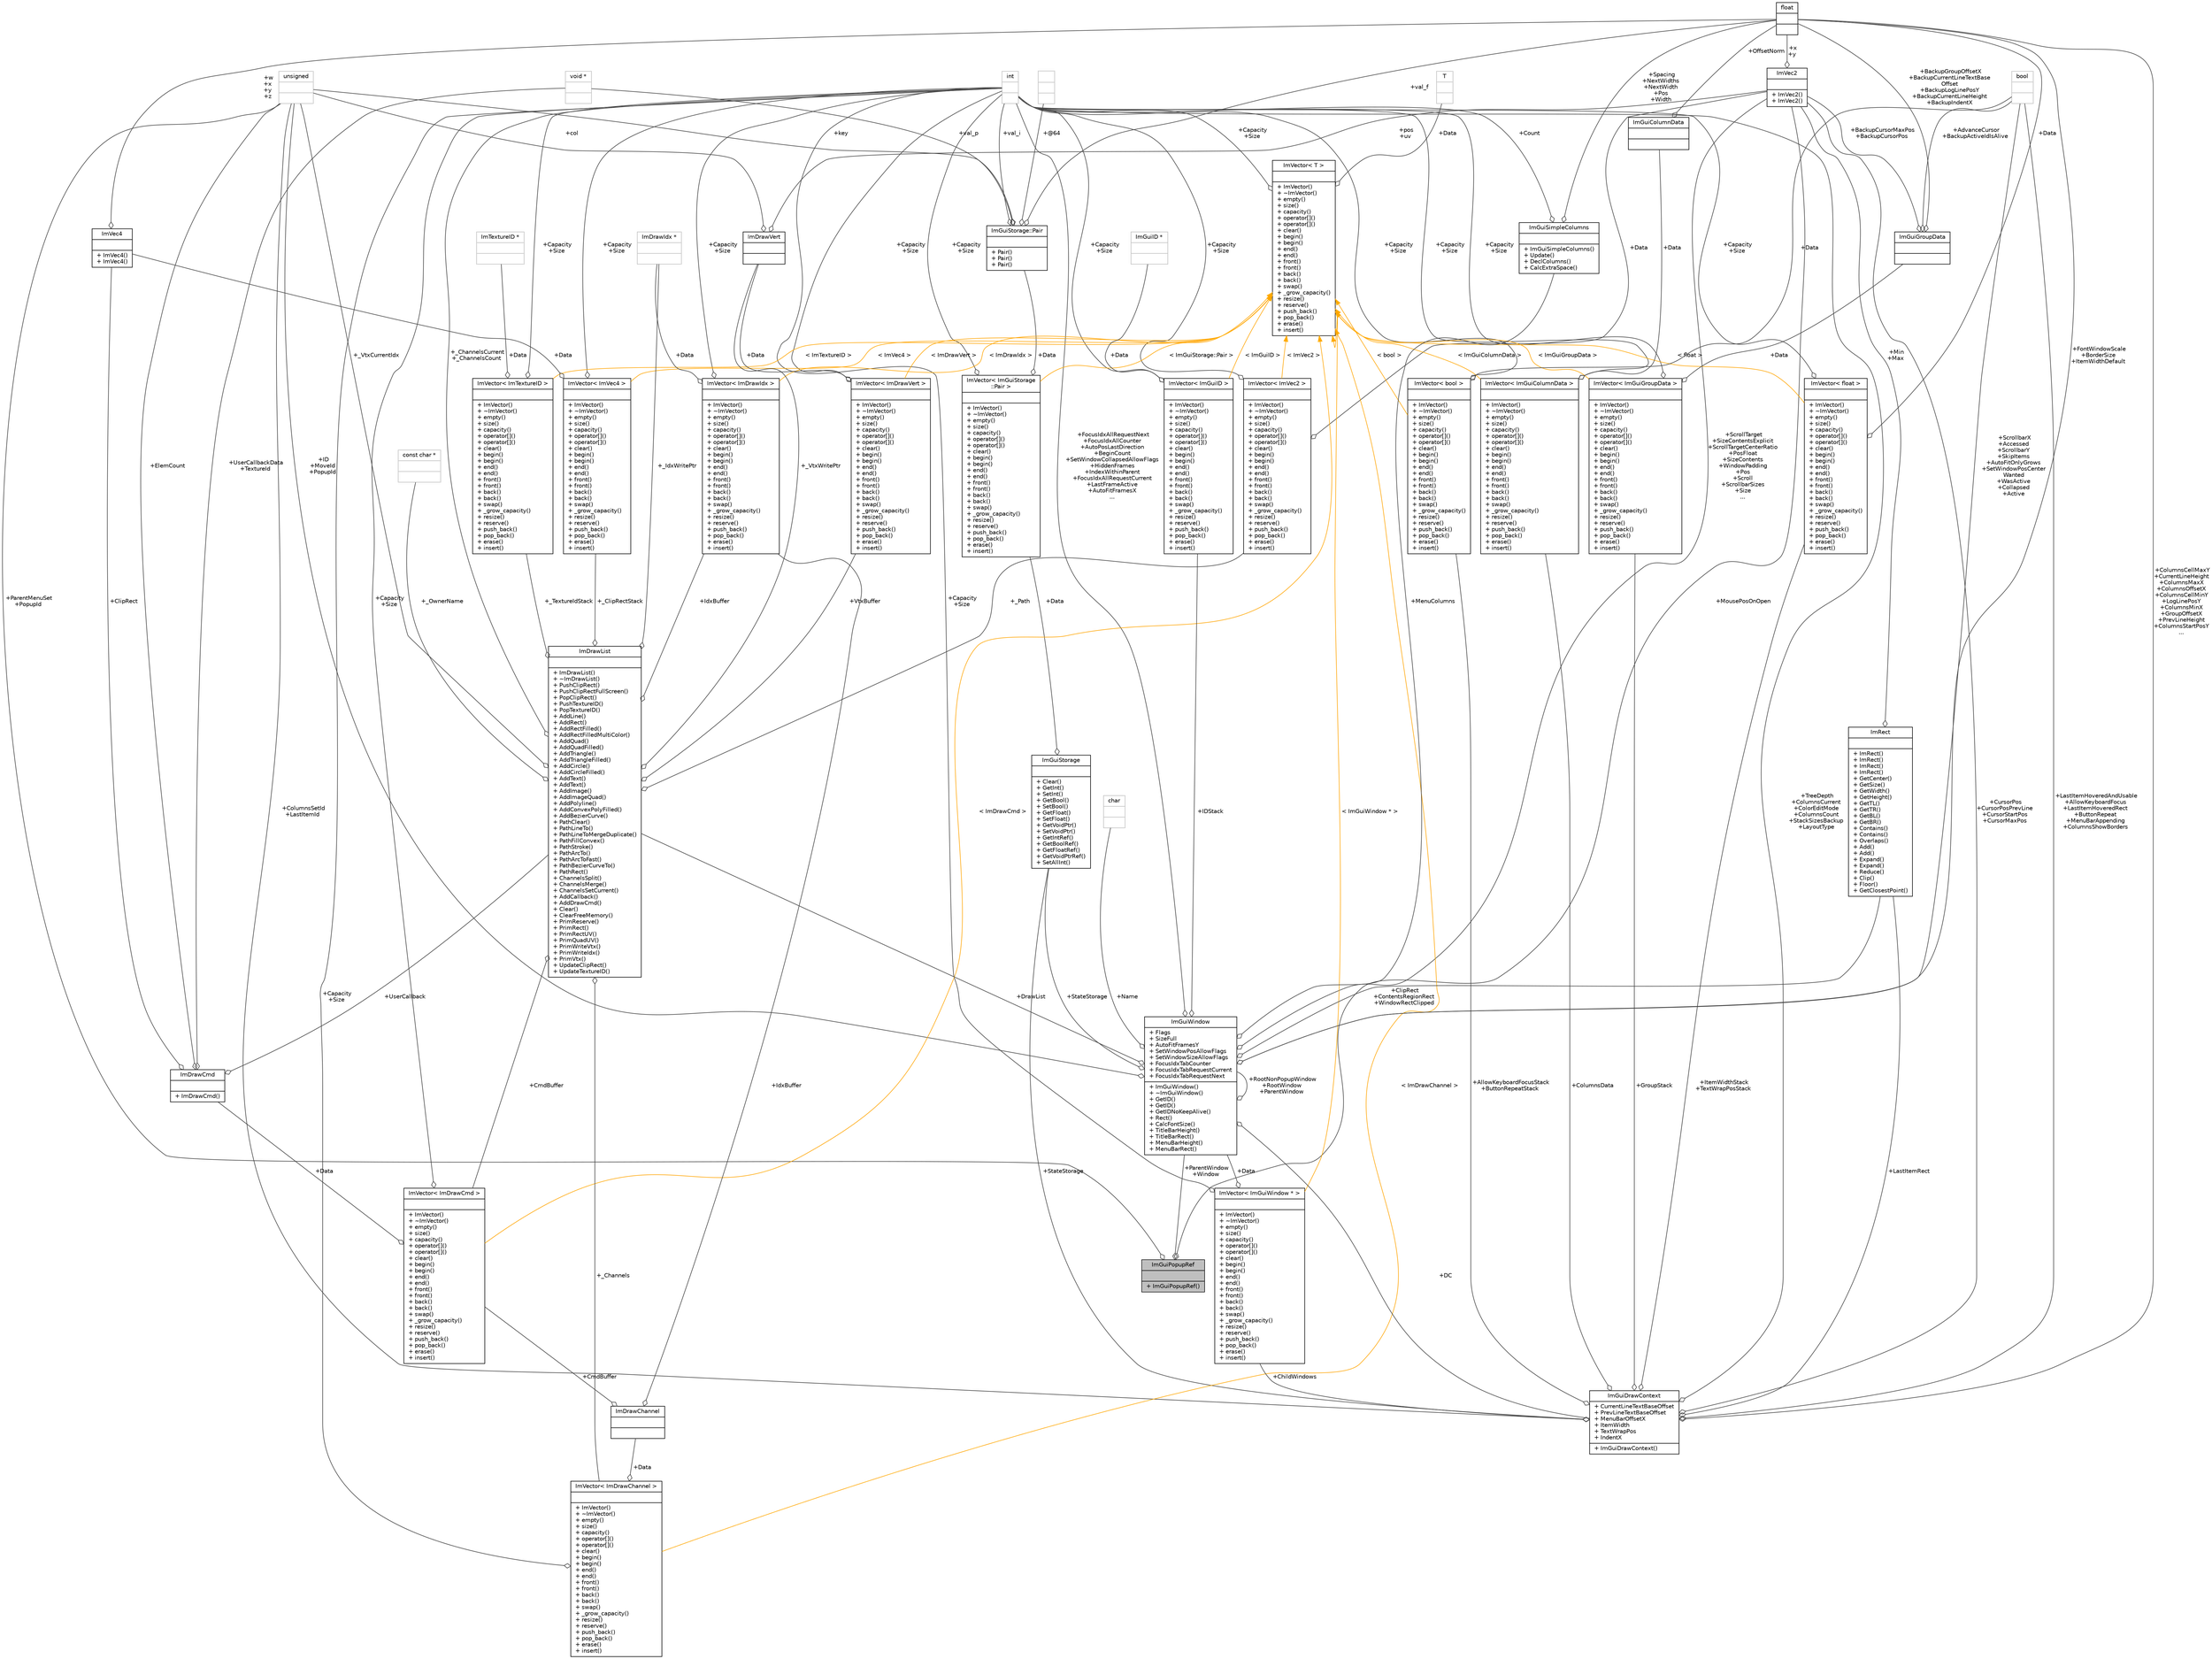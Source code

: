 digraph "ImGuiPopupRef"
{
 // INTERACTIVE_SVG=YES
  bgcolor="transparent";
  edge [fontname="Helvetica",fontsize="10",labelfontname="Helvetica",labelfontsize="10"];
  node [fontname="Helvetica",fontsize="10",shape=record];
  Node1 [label="{ImGuiPopupRef\n||+ ImGuiPopupRef()\l}",height=0.2,width=0.4,color="black", fillcolor="grey75", style="filled" fontcolor="black"];
  Node2 -> Node1 [color="grey25",fontsize="10",style="solid",label=" +MousePosOnOpen" ,arrowhead="odiamond",fontname="Helvetica"];
  Node2 [label="{ImVec2\n||+ ImVec2()\l+ ImVec2()\l}",height=0.2,width=0.4,color="black",URL="$d3/dc2/structImVec2.html"];
  Node3 -> Node2 [color="grey25",fontsize="10",style="solid",label=" +x\n+y" ,arrowhead="odiamond",fontname="Helvetica"];
  Node3 [label="{float\n||}",height=0.2,width=0.4,color="black",URL="$d4/dc3/classfloat.html"];
  Node4 -> Node1 [color="grey25",fontsize="10",style="solid",label=" +ParentMenuSet\n+PopupId" ,arrowhead="odiamond",fontname="Helvetica"];
  Node4 [label="{unsigned\n||}",height=0.2,width=0.4,color="grey75"];
  Node5 -> Node1 [color="grey25",fontsize="10",style="solid",label=" +ParentWindow\n+Window" ,arrowhead="odiamond",fontname="Helvetica"];
  Node5 [label="{ImGuiWindow\n|+ Flags\l+ SizeFull\l+ AutoFitFramesY\l+ SetWindowPosAllowFlags\l+ SetWindowSizeAllowFlags\l+ FocusIdxTabCounter\l+ FocusIdxTabRequestCurrent\l+ FocusIdxTabRequestNext\l|+ ImGuiWindow()\l+ ~ImGuiWindow()\l+ GetID()\l+ GetID()\l+ GetIDNoKeepAlive()\l+ Rect()\l+ CalcFontSize()\l+ TitleBarHeight()\l+ TitleBarRect()\l+ MenuBarHeight()\l+ MenuBarRect()\l}",height=0.2,width=0.4,color="black",URL="$df/d95/structImGuiWindow.html"];
  Node6 -> Node5 [color="grey25",fontsize="10",style="solid",label=" +StateStorage" ,arrowhead="odiamond",fontname="Helvetica"];
  Node6 [label="{ImGuiStorage\n||+ Clear()\l+ GetInt()\l+ SetInt()\l+ GetBool()\l+ SetBool()\l+ GetFloat()\l+ SetFloat()\l+ GetVoidPtr()\l+ SetVoidPtr()\l+ GetIntRef()\l+ GetBoolRef()\l+ GetFloatRef()\l+ GetVoidPtrRef()\l+ SetAllInt()\l}",height=0.2,width=0.4,color="black",URL="$d5/d44/structImGuiStorage.html"];
  Node7 -> Node6 [color="grey25",fontsize="10",style="solid",label=" +Data" ,arrowhead="odiamond",fontname="Helvetica"];
  Node7 [label="{ImVector\< ImGuiStorage\l::Pair \>\n||+ ImVector()\l+ ~ImVector()\l+ empty()\l+ size()\l+ capacity()\l+ operator[]()\l+ operator[]()\l+ clear()\l+ begin()\l+ begin()\l+ end()\l+ end()\l+ front()\l+ front()\l+ back()\l+ back()\l+ swap()\l+ _grow_capacity()\l+ resize()\l+ reserve()\l+ push_back()\l+ pop_back()\l+ erase()\l+ insert()\l}",height=0.2,width=0.4,color="black",URL="$d3/d32/classImVector.html"];
  Node8 -> Node7 [color="grey25",fontsize="10",style="solid",label=" +Data" ,arrowhead="odiamond",fontname="Helvetica"];
  Node8 [label="{ImGuiStorage::Pair\n||+ Pair()\l+ Pair()\l+ Pair()\l}",height=0.2,width=0.4,color="black",URL="$d3/d51/structImGuiStorage_1_1Pair.html"];
  Node3 -> Node8 [color="grey25",fontsize="10",style="solid",label=" +val_f" ,arrowhead="odiamond",fontname="Helvetica"];
  Node9 -> Node8 [color="grey25",fontsize="10",style="solid",label=" +val_i" ,arrowhead="odiamond",fontname="Helvetica"];
  Node9 [label="{int\n||}",height=0.2,width=0.4,color="grey75"];
  Node10 -> Node8 [color="grey25",fontsize="10",style="solid",label=" +@64" ,arrowhead="odiamond",fontname="Helvetica"];
  Node10 [label="{\n||}",height=0.2,width=0.4,color="grey75"];
  Node4 -> Node8 [color="grey25",fontsize="10",style="solid",label=" +key" ,arrowhead="odiamond",fontname="Helvetica"];
  Node11 -> Node8 [color="grey25",fontsize="10",style="solid",label=" +val_p" ,arrowhead="odiamond",fontname="Helvetica"];
  Node11 [label="{void *\n||}",height=0.2,width=0.4,color="grey75"];
  Node9 -> Node7 [color="grey25",fontsize="10",style="solid",label=" +Capacity\n+Size" ,arrowhead="odiamond",fontname="Helvetica"];
  Node12 -> Node7 [dir="back",color="orange",fontsize="10",style="solid",label=" \< ImGuiStorage::Pair \>" ,fontname="Helvetica"];
  Node12 [label="{ImVector\< T \>\n||+ ImVector()\l+ ~ImVector()\l+ empty()\l+ size()\l+ capacity()\l+ operator[]()\l+ operator[]()\l+ clear()\l+ begin()\l+ begin()\l+ end()\l+ end()\l+ front()\l+ front()\l+ back()\l+ back()\l+ swap()\l+ _grow_capacity()\l+ resize()\l+ reserve()\l+ push_back()\l+ pop_back()\l+ erase()\l+ insert()\l}",height=0.2,width=0.4,color="black",URL="$d3/d32/classImVector.html"];
  Node9 -> Node12 [color="grey25",fontsize="10",style="solid",label=" +Capacity\n+Size" ,arrowhead="odiamond",fontname="Helvetica"];
  Node13 -> Node12 [color="grey25",fontsize="10",style="solid",label=" +Data" ,arrowhead="odiamond",fontname="Helvetica"];
  Node13 [label="{T\n||}",height=0.2,width=0.4,color="grey75"];
  Node14 -> Node5 [color="grey25",fontsize="10",style="solid",label=" +DC" ,arrowhead="odiamond",fontname="Helvetica"];
  Node14 [label="{ImGuiDrawContext\n|+ CurrentLineTextBaseOffset\l+ PrevLineTextBaseOffset\l+ MenuBarOffsetX\l+ ItemWidth\l+ TextWrapPos\l+ IndentX\l|+ ImGuiDrawContext()\l}",height=0.2,width=0.4,color="black",URL="$d1/d5f/structImGuiDrawContext.html"];
  Node15 -> Node14 [color="grey25",fontsize="10",style="solid",label=" +AllowKeyboardFocusStack\n+ButtonRepeatStack" ,arrowhead="odiamond",fontname="Helvetica"];
  Node15 [label="{ImVector\< bool \>\n||+ ImVector()\l+ ~ImVector()\l+ empty()\l+ size()\l+ capacity()\l+ operator[]()\l+ operator[]()\l+ clear()\l+ begin()\l+ begin()\l+ end()\l+ end()\l+ front()\l+ front()\l+ back()\l+ back()\l+ swap()\l+ _grow_capacity()\l+ resize()\l+ reserve()\l+ push_back()\l+ pop_back()\l+ erase()\l+ insert()\l}",height=0.2,width=0.4,color="black",URL="$d3/d32/classImVector.html"];
  Node9 -> Node15 [color="grey25",fontsize="10",style="solid",label=" +Capacity\n+Size" ,arrowhead="odiamond",fontname="Helvetica"];
  Node16 -> Node15 [color="grey25",fontsize="10",style="solid",label=" +Data" ,arrowhead="odiamond",fontname="Helvetica"];
  Node16 [label="{bool\n||}",height=0.2,width=0.4,color="grey75"];
  Node12 -> Node15 [dir="back",color="orange",fontsize="10",style="solid",label=" \< bool \>" ,fontname="Helvetica"];
  Node17 -> Node14 [color="grey25",fontsize="10",style="solid",label=" +ColumnsData" ,arrowhead="odiamond",fontname="Helvetica"];
  Node17 [label="{ImVector\< ImGuiColumnData \>\n||+ ImVector()\l+ ~ImVector()\l+ empty()\l+ size()\l+ capacity()\l+ operator[]()\l+ operator[]()\l+ clear()\l+ begin()\l+ begin()\l+ end()\l+ end()\l+ front()\l+ front()\l+ back()\l+ back()\l+ swap()\l+ _grow_capacity()\l+ resize()\l+ reserve()\l+ push_back()\l+ pop_back()\l+ erase()\l+ insert()\l}",height=0.2,width=0.4,color="black",URL="$d3/d32/classImVector.html"];
  Node9 -> Node17 [color="grey25",fontsize="10",style="solid",label=" +Capacity\n+Size" ,arrowhead="odiamond",fontname="Helvetica"];
  Node18 -> Node17 [color="grey25",fontsize="10",style="solid",label=" +Data" ,arrowhead="odiamond",fontname="Helvetica"];
  Node18 [label="{ImGuiColumnData\n||}",height=0.2,width=0.4,color="black",URL="$d9/d41/structImGuiColumnData.html"];
  Node3 -> Node18 [color="grey25",fontsize="10",style="solid",label=" +OffsetNorm" ,arrowhead="odiamond",fontname="Helvetica"];
  Node12 -> Node17 [dir="back",color="orange",fontsize="10",style="solid",label=" \< ImGuiColumnData \>" ,fontname="Helvetica"];
  Node19 -> Node14 [color="grey25",fontsize="10",style="solid",label=" +GroupStack" ,arrowhead="odiamond",fontname="Helvetica"];
  Node19 [label="{ImVector\< ImGuiGroupData \>\n||+ ImVector()\l+ ~ImVector()\l+ empty()\l+ size()\l+ capacity()\l+ operator[]()\l+ operator[]()\l+ clear()\l+ begin()\l+ begin()\l+ end()\l+ end()\l+ front()\l+ front()\l+ back()\l+ back()\l+ swap()\l+ _grow_capacity()\l+ resize()\l+ reserve()\l+ push_back()\l+ pop_back()\l+ erase()\l+ insert()\l}",height=0.2,width=0.4,color="black",URL="$d3/d32/classImVector.html"];
  Node9 -> Node19 [color="grey25",fontsize="10",style="solid",label=" +Capacity\n+Size" ,arrowhead="odiamond",fontname="Helvetica"];
  Node20 -> Node19 [color="grey25",fontsize="10",style="solid",label=" +Data" ,arrowhead="odiamond",fontname="Helvetica"];
  Node20 [label="{ImGuiGroupData\n||}",height=0.2,width=0.4,color="black",URL="$d0/dea/structImGuiGroupData.html"];
  Node2 -> Node20 [color="grey25",fontsize="10",style="solid",label=" +BackupCursorMaxPos\n+BackupCursorPos" ,arrowhead="odiamond",fontname="Helvetica"];
  Node3 -> Node20 [color="grey25",fontsize="10",style="solid",label=" +BackupGroupOffsetX\n+BackupCurrentLineTextBase\lOffset\n+BackupLogLinePosY\n+BackupCurrentLineHeight\n+BackupIndentX" ,arrowhead="odiamond",fontname="Helvetica"];
  Node16 -> Node20 [color="grey25",fontsize="10",style="solid",label=" +AdvanceCursor\n+BackupActiveIdIsAlive" ,arrowhead="odiamond",fontname="Helvetica"];
  Node12 -> Node19 [dir="back",color="orange",fontsize="10",style="solid",label=" \< ImGuiGroupData \>" ,fontname="Helvetica"];
  Node6 -> Node14 [color="grey25",fontsize="10",style="solid",label=" +StateStorage" ,arrowhead="odiamond",fontname="Helvetica"];
  Node2 -> Node14 [color="grey25",fontsize="10",style="solid",label=" +CursorPos\n+CursorPosPrevLine\n+CursorStartPos\n+CursorMaxPos" ,arrowhead="odiamond",fontname="Helvetica"];
  Node21 -> Node14 [color="grey25",fontsize="10",style="solid",label=" +LastItemRect" ,arrowhead="odiamond",fontname="Helvetica"];
  Node21 [label="{ImRect\n||+ ImRect()\l+ ImRect()\l+ ImRect()\l+ ImRect()\l+ GetCenter()\l+ GetSize()\l+ GetWidth()\l+ GetHeight()\l+ GetTL()\l+ GetTR()\l+ GetBL()\l+ GetBR()\l+ Contains()\l+ Contains()\l+ Overlaps()\l+ Add()\l+ Add()\l+ Expand()\l+ Expand()\l+ Reduce()\l+ Clip()\l+ Floor()\l+ GetClosestPoint()\l}",height=0.2,width=0.4,color="black",URL="$de/d50/structImRect.html"];
  Node2 -> Node21 [color="grey25",fontsize="10",style="solid",label=" +Min\n+Max" ,arrowhead="odiamond",fontname="Helvetica"];
  Node3 -> Node14 [color="grey25",fontsize="10",style="solid",label=" +ColumnsCellMaxY\n+CurrentLineHeight\n+ColumnsMaxX\n+ColumnsOffsetX\n+ColumnsCellMinY\n+LogLinePosY\n+ColumnsMinX\n+GroupOffsetX\n+PrevLineHeight\n+ColumnsStartPosY\n..." ,arrowhead="odiamond",fontname="Helvetica"];
  Node9 -> Node14 [color="grey25",fontsize="10",style="solid",label=" +TreeDepth\n+ColumnsCurrent\n+ColorEditMode\n+ColumnsCount\n+StackSizesBackup\n+LayoutType" ,arrowhead="odiamond",fontname="Helvetica"];
  Node16 -> Node14 [color="grey25",fontsize="10",style="solid",label=" +LastItemHoveredAndUsable\n+AllowKeyboardFocus\n+LastItemHoveredRect\n+ButtonRepeat\n+MenuBarAppending\n+ColumnsShowBorders" ,arrowhead="odiamond",fontname="Helvetica"];
  Node22 -> Node14 [color="grey25",fontsize="10",style="solid",label=" +ChildWindows" ,arrowhead="odiamond",fontname="Helvetica"];
  Node22 [label="{ImVector\< ImGuiWindow * \>\n||+ ImVector()\l+ ~ImVector()\l+ empty()\l+ size()\l+ capacity()\l+ operator[]()\l+ operator[]()\l+ clear()\l+ begin()\l+ begin()\l+ end()\l+ end()\l+ front()\l+ front()\l+ back()\l+ back()\l+ swap()\l+ _grow_capacity()\l+ resize()\l+ reserve()\l+ push_back()\l+ pop_back()\l+ erase()\l+ insert()\l}",height=0.2,width=0.4,color="black",URL="$d3/d32/classImVector.html"];
  Node9 -> Node22 [color="grey25",fontsize="10",style="solid",label=" +Capacity\n+Size" ,arrowhead="odiamond",fontname="Helvetica"];
  Node5 -> Node22 [color="grey25",fontsize="10",style="solid",label=" +Data" ,arrowhead="odiamond",fontname="Helvetica"];
  Node12 -> Node22 [dir="back",color="orange",fontsize="10",style="solid",label=" \< ImGuiWindow * \>" ,fontname="Helvetica"];
  Node23 -> Node14 [color="grey25",fontsize="10",style="solid",label=" +ItemWidthStack\n+TextWrapPosStack" ,arrowhead="odiamond",fontname="Helvetica"];
  Node23 [label="{ImVector\< float \>\n||+ ImVector()\l+ ~ImVector()\l+ empty()\l+ size()\l+ capacity()\l+ operator[]()\l+ operator[]()\l+ clear()\l+ begin()\l+ begin()\l+ end()\l+ end()\l+ front()\l+ front()\l+ back()\l+ back()\l+ swap()\l+ _grow_capacity()\l+ resize()\l+ reserve()\l+ push_back()\l+ pop_back()\l+ erase()\l+ insert()\l}",height=0.2,width=0.4,color="black",URL="$d3/d32/classImVector.html"];
  Node3 -> Node23 [color="grey25",fontsize="10",style="solid",label=" +Data" ,arrowhead="odiamond",fontname="Helvetica"];
  Node9 -> Node23 [color="grey25",fontsize="10",style="solid",label=" +Capacity\n+Size" ,arrowhead="odiamond",fontname="Helvetica"];
  Node12 -> Node23 [dir="back",color="orange",fontsize="10",style="solid",label=" \< float \>" ,fontname="Helvetica"];
  Node4 -> Node14 [color="grey25",fontsize="10",style="solid",label=" +ColumnsSetId\n+LastItemId" ,arrowhead="odiamond",fontname="Helvetica"];
  Node2 -> Node5 [color="grey25",fontsize="10",style="solid",label=" +ScrollTarget\n+SizeContentsExplicit\n+ScrollTargetCenterRatio\n+PosFloat\n+SizeContents\n+WindowPadding\n+Pos\n+Scroll\n+ScrollbarSizes\n+Size\n..." ,arrowhead="odiamond",fontname="Helvetica"];
  Node21 -> Node5 [color="grey25",fontsize="10",style="solid",label=" +ClipRect\n+ContentsRegionRect\n+WindowRectClipped" ,arrowhead="odiamond",fontname="Helvetica"];
  Node3 -> Node5 [color="grey25",fontsize="10",style="solid",label=" +FontWindowScale\n+BorderSize\n+ItemWidthDefault" ,arrowhead="odiamond",fontname="Helvetica"];
  Node24 -> Node5 [color="grey25",fontsize="10",style="solid",label=" +Name" ,arrowhead="odiamond",fontname="Helvetica"];
  Node24 [label="{char\n||}",height=0.2,width=0.4,color="grey75"];
  Node25 -> Node5 [color="grey25",fontsize="10",style="solid",label=" +IDStack" ,arrowhead="odiamond",fontname="Helvetica"];
  Node25 [label="{ImVector\< ImGuiID \>\n||+ ImVector()\l+ ~ImVector()\l+ empty()\l+ size()\l+ capacity()\l+ operator[]()\l+ operator[]()\l+ clear()\l+ begin()\l+ begin()\l+ end()\l+ end()\l+ front()\l+ front()\l+ back()\l+ back()\l+ swap()\l+ _grow_capacity()\l+ resize()\l+ reserve()\l+ push_back()\l+ pop_back()\l+ erase()\l+ insert()\l}",height=0.2,width=0.4,color="black",URL="$d3/d32/classImVector.html"];
  Node26 -> Node25 [color="grey25",fontsize="10",style="solid",label=" +Data" ,arrowhead="odiamond",fontname="Helvetica"];
  Node26 [label="{ImGuiID *\n||}",height=0.2,width=0.4,color="grey75"];
  Node9 -> Node25 [color="grey25",fontsize="10",style="solid",label=" +Capacity\n+Size" ,arrowhead="odiamond",fontname="Helvetica"];
  Node12 -> Node25 [dir="back",color="orange",fontsize="10",style="solid",label=" \< ImGuiID \>" ,fontname="Helvetica"];
  Node9 -> Node5 [color="grey25",fontsize="10",style="solid",label=" +FocusIdxAllRequestNext\n+FocusIdxAllCounter\n+AutoPosLastDirection\n+BeginCount\n+SetWindowCollapsedAllowFlags\n+HiddenFrames\n+IndexWithinParent\n+FocusIdxAllRequestCurrent\n+LastFrameActive\n+AutoFitFramesX\n..." ,arrowhead="odiamond",fontname="Helvetica"];
  Node16 -> Node5 [color="grey25",fontsize="10",style="solid",label=" +ScrollbarX\n+Accessed\n+ScrollbarY\n+SkipItems\n+AutoFitOnlyGrows\n+SetWindowPosCenter\lWanted\n+WasActive\n+Collapsed\n+Active" ,arrowhead="odiamond",fontname="Helvetica"];
  Node27 -> Node5 [color="grey25",fontsize="10",style="solid",label=" +MenuColumns" ,arrowhead="odiamond",fontname="Helvetica"];
  Node27 [label="{ImGuiSimpleColumns\n||+ ImGuiSimpleColumns()\l+ Update()\l+ DeclColumns()\l+ CalcExtraSpace()\l}",height=0.2,width=0.4,color="black",URL="$d8/d9e/structImGuiSimpleColumns.html"];
  Node3 -> Node27 [color="grey25",fontsize="10",style="solid",label=" +Spacing\n+NextWidths\n+NextWidth\n+Pos\n+Width" ,arrowhead="odiamond",fontname="Helvetica"];
  Node9 -> Node27 [color="grey25",fontsize="10",style="solid",label=" +Count" ,arrowhead="odiamond",fontname="Helvetica"];
  Node4 -> Node5 [color="grey25",fontsize="10",style="solid",label=" +ID\n+MoveId\n+PopupId" ,arrowhead="odiamond",fontname="Helvetica"];
  Node5 -> Node5 [color="grey25",fontsize="10",style="solid",label=" +RootNonPopupWindow\n+RootWindow\n+ParentWindow" ,arrowhead="odiamond",fontname="Helvetica"];
  Node28 -> Node5 [color="grey25",fontsize="10",style="solid",label=" +DrawList" ,arrowhead="odiamond",fontname="Helvetica"];
  Node28 [label="{ImDrawList\n||+ ImDrawList()\l+ ~ImDrawList()\l+ PushClipRect()\l+ PushClipRectFullScreen()\l+ PopClipRect()\l+ PushTextureID()\l+ PopTextureID()\l+ AddLine()\l+ AddRect()\l+ AddRectFilled()\l+ AddRectFilledMultiColor()\l+ AddQuad()\l+ AddQuadFilled()\l+ AddTriangle()\l+ AddTriangleFilled()\l+ AddCircle()\l+ AddCircleFilled()\l+ AddText()\l+ AddText()\l+ AddImage()\l+ AddImageQuad()\l+ AddPolyline()\l+ AddConvexPolyFilled()\l+ AddBezierCurve()\l+ PathClear()\l+ PathLineTo()\l+ PathLineToMergeDuplicate()\l+ PathFillConvex()\l+ PathStroke()\l+ PathArcTo()\l+ PathArcToFast()\l+ PathBezierCurveTo()\l+ PathRect()\l+ ChannelsSplit()\l+ ChannelsMerge()\l+ ChannelsSetCurrent()\l+ AddCallback()\l+ AddDrawCmd()\l+ Clear()\l+ ClearFreeMemory()\l+ PrimReserve()\l+ PrimRect()\l+ PrimRectUV()\l+ PrimQuadUV()\l+ PrimWriteVtx()\l+ PrimWriteIdx()\l+ PrimVtx()\l+ UpdateClipRect()\l+ UpdateTextureID()\l}",height=0.2,width=0.4,color="black",URL="$d2/d31/structImDrawList.html"];
  Node29 -> Node28 [color="grey25",fontsize="10",style="solid",label=" +_ClipRectStack" ,arrowhead="odiamond",fontname="Helvetica"];
  Node29 [label="{ImVector\< ImVec4 \>\n||+ ImVector()\l+ ~ImVector()\l+ empty()\l+ size()\l+ capacity()\l+ operator[]()\l+ operator[]()\l+ clear()\l+ begin()\l+ begin()\l+ end()\l+ end()\l+ front()\l+ front()\l+ back()\l+ back()\l+ swap()\l+ _grow_capacity()\l+ resize()\l+ reserve()\l+ push_back()\l+ pop_back()\l+ erase()\l+ insert()\l}",height=0.2,width=0.4,color="black",URL="$d3/d32/classImVector.html"];
  Node30 -> Node29 [color="grey25",fontsize="10",style="solid",label=" +Data" ,arrowhead="odiamond",fontname="Helvetica"];
  Node30 [label="{ImVec4\n||+ ImVec4()\l+ ImVec4()\l}",height=0.2,width=0.4,color="black",URL="$dc/dee/structImVec4.html"];
  Node3 -> Node30 [color="grey25",fontsize="10",style="solid",label=" +w\n+x\n+y\n+z" ,arrowhead="odiamond",fontname="Helvetica"];
  Node9 -> Node29 [color="grey25",fontsize="10",style="solid",label=" +Capacity\n+Size" ,arrowhead="odiamond",fontname="Helvetica"];
  Node12 -> Node29 [dir="back",color="orange",fontsize="10",style="solid",label=" \< ImVec4 \>" ,fontname="Helvetica"];
  Node31 -> Node28 [color="grey25",fontsize="10",style="solid",label=" +_IdxWritePtr" ,arrowhead="odiamond",fontname="Helvetica"];
  Node31 [label="{ImDrawIdx *\n||}",height=0.2,width=0.4,color="grey75"];
  Node32 -> Node28 [color="grey25",fontsize="10",style="solid",label=" +VtxBuffer" ,arrowhead="odiamond",fontname="Helvetica"];
  Node32 [label="{ImVector\< ImDrawVert \>\n||+ ImVector()\l+ ~ImVector()\l+ empty()\l+ size()\l+ capacity()\l+ operator[]()\l+ operator[]()\l+ clear()\l+ begin()\l+ begin()\l+ end()\l+ end()\l+ front()\l+ front()\l+ back()\l+ back()\l+ swap()\l+ _grow_capacity()\l+ resize()\l+ reserve()\l+ push_back()\l+ pop_back()\l+ erase()\l+ insert()\l}",height=0.2,width=0.4,color="black",URL="$d3/d32/classImVector.html"];
  Node9 -> Node32 [color="grey25",fontsize="10",style="solid",label=" +Capacity\n+Size" ,arrowhead="odiamond",fontname="Helvetica"];
  Node33 -> Node32 [color="grey25",fontsize="10",style="solid",label=" +Data" ,arrowhead="odiamond",fontname="Helvetica"];
  Node33 [label="{ImDrawVert\n||}",height=0.2,width=0.4,color="black",URL="$d3/dfa/structImDrawVert.html"];
  Node2 -> Node33 [color="grey25",fontsize="10",style="solid",label=" +pos\n+uv" ,arrowhead="odiamond",fontname="Helvetica"];
  Node4 -> Node33 [color="grey25",fontsize="10",style="solid",label=" +col" ,arrowhead="odiamond",fontname="Helvetica"];
  Node12 -> Node32 [dir="back",color="orange",fontsize="10",style="solid",label=" \< ImDrawVert \>" ,fontname="Helvetica"];
  Node34 -> Node28 [color="grey25",fontsize="10",style="solid",label=" +_Channels" ,arrowhead="odiamond",fontname="Helvetica"];
  Node34 [label="{ImVector\< ImDrawChannel \>\n||+ ImVector()\l+ ~ImVector()\l+ empty()\l+ size()\l+ capacity()\l+ operator[]()\l+ operator[]()\l+ clear()\l+ begin()\l+ begin()\l+ end()\l+ end()\l+ front()\l+ front()\l+ back()\l+ back()\l+ swap()\l+ _grow_capacity()\l+ resize()\l+ reserve()\l+ push_back()\l+ pop_back()\l+ erase()\l+ insert()\l}",height=0.2,width=0.4,color="black",URL="$d3/d32/classImVector.html"];
  Node9 -> Node34 [color="grey25",fontsize="10",style="solid",label=" +Capacity\n+Size" ,arrowhead="odiamond",fontname="Helvetica"];
  Node35 -> Node34 [color="grey25",fontsize="10",style="solid",label=" +Data" ,arrowhead="odiamond",fontname="Helvetica"];
  Node35 [label="{ImDrawChannel\n||}",height=0.2,width=0.4,color="black",URL="$d7/d3a/structImDrawChannel.html"];
  Node36 -> Node35 [color="grey25",fontsize="10",style="solid",label=" +CmdBuffer" ,arrowhead="odiamond",fontname="Helvetica"];
  Node36 [label="{ImVector\< ImDrawCmd \>\n||+ ImVector()\l+ ~ImVector()\l+ empty()\l+ size()\l+ capacity()\l+ operator[]()\l+ operator[]()\l+ clear()\l+ begin()\l+ begin()\l+ end()\l+ end()\l+ front()\l+ front()\l+ back()\l+ back()\l+ swap()\l+ _grow_capacity()\l+ resize()\l+ reserve()\l+ push_back()\l+ pop_back()\l+ erase()\l+ insert()\l}",height=0.2,width=0.4,color="black",URL="$d3/d32/classImVector.html"];
  Node37 -> Node36 [color="grey25",fontsize="10",style="solid",label=" +Data" ,arrowhead="odiamond",fontname="Helvetica"];
  Node37 [label="{ImDrawCmd\n||+ ImDrawCmd()\l}",height=0.2,width=0.4,color="black",URL="$d9/de6/structImDrawCmd.html"];
  Node30 -> Node37 [color="grey25",fontsize="10",style="solid",label=" +ClipRect" ,arrowhead="odiamond",fontname="Helvetica"];
  Node4 -> Node37 [color="grey25",fontsize="10",style="solid",label=" +ElemCount" ,arrowhead="odiamond",fontname="Helvetica"];
  Node11 -> Node37 [color="grey25",fontsize="10",style="solid",label=" +UserCallbackData\n+TextureId" ,arrowhead="odiamond",fontname="Helvetica"];
  Node28 -> Node37 [color="grey25",fontsize="10",style="solid",label=" +UserCallback" ,arrowhead="odiamond",fontname="Helvetica"];
  Node9 -> Node36 [color="grey25",fontsize="10",style="solid",label=" +Capacity\n+Size" ,arrowhead="odiamond",fontname="Helvetica"];
  Node12 -> Node36 [dir="back",color="orange",fontsize="10",style="solid",label=" \< ImDrawCmd \>" ,fontname="Helvetica"];
  Node38 -> Node35 [color="grey25",fontsize="10",style="solid",label=" +IdxBuffer" ,arrowhead="odiamond",fontname="Helvetica"];
  Node38 [label="{ImVector\< ImDrawIdx \>\n||+ ImVector()\l+ ~ImVector()\l+ empty()\l+ size()\l+ capacity()\l+ operator[]()\l+ operator[]()\l+ clear()\l+ begin()\l+ begin()\l+ end()\l+ end()\l+ front()\l+ front()\l+ back()\l+ back()\l+ swap()\l+ _grow_capacity()\l+ resize()\l+ reserve()\l+ push_back()\l+ pop_back()\l+ erase()\l+ insert()\l}",height=0.2,width=0.4,color="black",URL="$d3/d32/classImVector.html"];
  Node31 -> Node38 [color="grey25",fontsize="10",style="solid",label=" +Data" ,arrowhead="odiamond",fontname="Helvetica"];
  Node9 -> Node38 [color="grey25",fontsize="10",style="solid",label=" +Capacity\n+Size" ,arrowhead="odiamond",fontname="Helvetica"];
  Node12 -> Node38 [dir="back",color="orange",fontsize="10",style="solid",label=" \< ImDrawIdx \>" ,fontname="Helvetica"];
  Node12 -> Node34 [dir="back",color="orange",fontsize="10",style="solid",label=" \< ImDrawChannel \>" ,fontname="Helvetica"];
  Node39 -> Node28 [color="grey25",fontsize="10",style="solid",label=" +_Path" ,arrowhead="odiamond",fontname="Helvetica"];
  Node39 [label="{ImVector\< ImVec2 \>\n||+ ImVector()\l+ ~ImVector()\l+ empty()\l+ size()\l+ capacity()\l+ operator[]()\l+ operator[]()\l+ clear()\l+ begin()\l+ begin()\l+ end()\l+ end()\l+ front()\l+ front()\l+ back()\l+ back()\l+ swap()\l+ _grow_capacity()\l+ resize()\l+ reserve()\l+ push_back()\l+ pop_back()\l+ erase()\l+ insert()\l}",height=0.2,width=0.4,color="black",URL="$d3/d32/classImVector.html"];
  Node2 -> Node39 [color="grey25",fontsize="10",style="solid",label=" +Data" ,arrowhead="odiamond",fontname="Helvetica"];
  Node9 -> Node39 [color="grey25",fontsize="10",style="solid",label=" +Capacity\n+Size" ,arrowhead="odiamond",fontname="Helvetica"];
  Node12 -> Node39 [dir="back",color="orange",fontsize="10",style="solid",label=" \< ImVec2 \>" ,fontname="Helvetica"];
  Node9 -> Node28 [color="grey25",fontsize="10",style="solid",label=" +_ChannelsCurrent\n+_ChannelsCount" ,arrowhead="odiamond",fontname="Helvetica"];
  Node33 -> Node28 [color="grey25",fontsize="10",style="solid",label=" +_VtxWritePtr" ,arrowhead="odiamond",fontname="Helvetica"];
  Node40 -> Node28 [color="grey25",fontsize="10",style="solid",label=" +_OwnerName" ,arrowhead="odiamond",fontname="Helvetica"];
  Node40 [label="{const char *\n||}",height=0.2,width=0.4,color="grey75"];
  Node36 -> Node28 [color="grey25",fontsize="10",style="solid",label=" +CmdBuffer" ,arrowhead="odiamond",fontname="Helvetica"];
  Node4 -> Node28 [color="grey25",fontsize="10",style="solid",label=" +_VtxCurrentIdx" ,arrowhead="odiamond",fontname="Helvetica"];
  Node38 -> Node28 [color="grey25",fontsize="10",style="solid",label=" +IdxBuffer" ,arrowhead="odiamond",fontname="Helvetica"];
  Node41 -> Node28 [color="grey25",fontsize="10",style="solid",label=" +_TextureIdStack" ,arrowhead="odiamond",fontname="Helvetica"];
  Node41 [label="{ImVector\< ImTextureID \>\n||+ ImVector()\l+ ~ImVector()\l+ empty()\l+ size()\l+ capacity()\l+ operator[]()\l+ operator[]()\l+ clear()\l+ begin()\l+ begin()\l+ end()\l+ end()\l+ front()\l+ front()\l+ back()\l+ back()\l+ swap()\l+ _grow_capacity()\l+ resize()\l+ reserve()\l+ push_back()\l+ pop_back()\l+ erase()\l+ insert()\l}",height=0.2,width=0.4,color="black",URL="$d3/d32/classImVector.html"];
  Node9 -> Node41 [color="grey25",fontsize="10",style="solid",label=" +Capacity\n+Size" ,arrowhead="odiamond",fontname="Helvetica"];
  Node42 -> Node41 [color="grey25",fontsize="10",style="solid",label=" +Data" ,arrowhead="odiamond",fontname="Helvetica"];
  Node42 [label="{ImTextureID *\n||}",height=0.2,width=0.4,color="grey75"];
  Node12 -> Node41 [dir="back",color="orange",fontsize="10",style="solid",label=" \< ImTextureID \>" ,fontname="Helvetica"];
}

